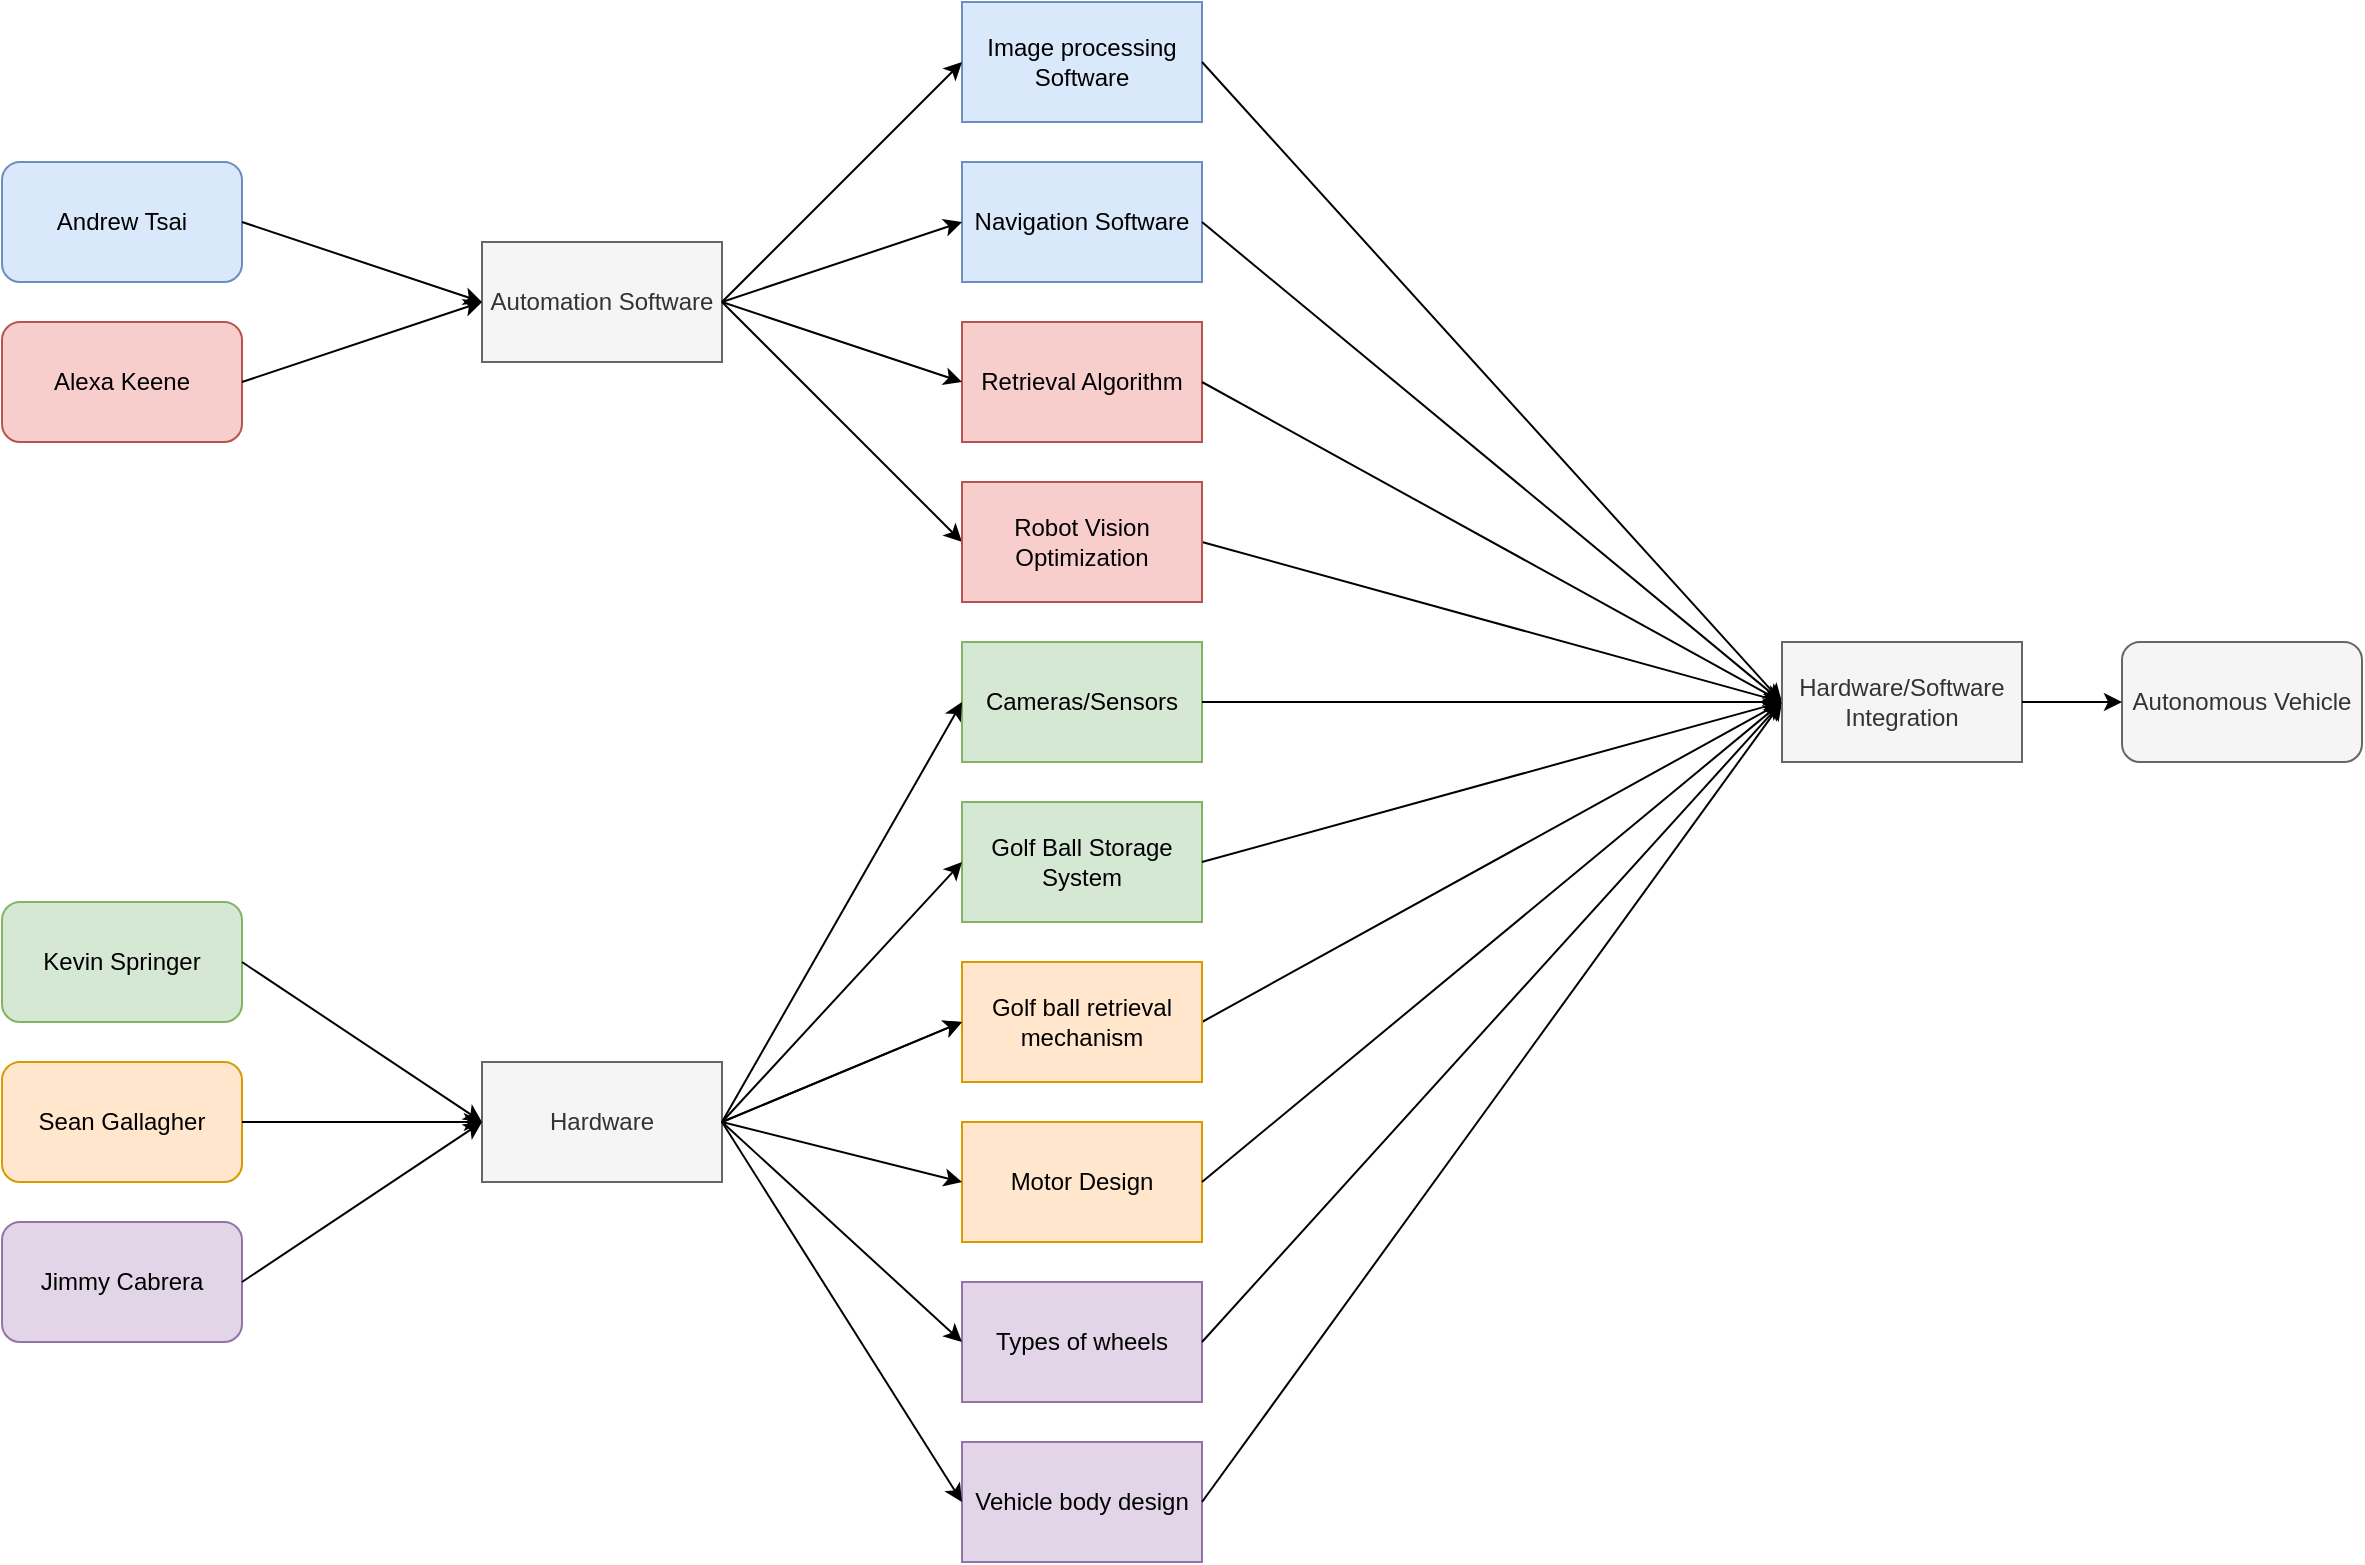 <mxfile version="14.4.2" type="github">
  <diagram id="fRH1L5c6rkyIjCtjcVHN" name="Page-1">
    <mxGraphModel dx="1673" dy="934" grid="1" gridSize="10" guides="1" tooltips="1" connect="1" arrows="1" fold="1" page="1" pageScale="1" pageWidth="850" pageHeight="1100" math="0" shadow="0">
      <root>
        <mxCell id="0" />
        <mxCell id="1" parent="0" />
        <mxCell id="Y8u-0-MN6DTjeWjltAM9-1" value="Sean Gallagher" style="rounded=1;whiteSpace=wrap;html=1;fillColor=#ffe6cc;strokeColor=#d79b00;" parent="1" vertex="1">
          <mxGeometry x="40" y="730" width="120" height="60" as="geometry" />
        </mxCell>
        <mxCell id="Y8u-0-MN6DTjeWjltAM9-2" value="Kevin Springer" style="rounded=1;whiteSpace=wrap;html=1;fillColor=#d5e8d4;strokeColor=#82b366;" parent="1" vertex="1">
          <mxGeometry x="40" y="650" width="120" height="60" as="geometry" />
        </mxCell>
        <mxCell id="Y8u-0-MN6DTjeWjltAM9-3" value="Alexa Keene" style="rounded=1;whiteSpace=wrap;html=1;fillColor=#f8cecc;strokeColor=#b85450;" parent="1" vertex="1">
          <mxGeometry x="40" y="360" width="120" height="60" as="geometry" />
        </mxCell>
        <mxCell id="Y8u-0-MN6DTjeWjltAM9-4" value="Andrew Tsai" style="rounded=1;whiteSpace=wrap;html=1;fillColor=#dae8fc;strokeColor=#6c8ebf;" parent="1" vertex="1">
          <mxGeometry x="40" y="280" width="120" height="60" as="geometry" />
        </mxCell>
        <mxCell id="Y8u-0-MN6DTjeWjltAM9-5" value="Jimmy Cabrera" style="rounded=1;whiteSpace=wrap;html=1;fillColor=#e1d5e7;strokeColor=#9673a6;" parent="1" vertex="1">
          <mxGeometry x="40" y="810" width="120" height="60" as="geometry" />
        </mxCell>
        <mxCell id="Y8u-0-MN6DTjeWjltAM9-7" value="Automation Software" style="rounded=0;whiteSpace=wrap;html=1;fillColor=#f5f5f5;strokeColor=#666666;fontColor=#333333;" parent="1" vertex="1">
          <mxGeometry x="280" y="320" width="120" height="60" as="geometry" />
        </mxCell>
        <mxCell id="Y8u-0-MN6DTjeWjltAM9-8" value="Hardware" style="rounded=0;whiteSpace=wrap;html=1;fillColor=#f5f5f5;strokeColor=#666666;fontColor=#333333;" parent="1" vertex="1">
          <mxGeometry x="280" y="730" width="120" height="60" as="geometry" />
        </mxCell>
        <mxCell id="Y8u-0-MN6DTjeWjltAM9-9" value="" style="endArrow=classic;html=1;exitX=1;exitY=0.5;exitDx=0;exitDy=0;entryX=0;entryY=0.5;entryDx=0;entryDy=0;" parent="1" source="Y8u-0-MN6DTjeWjltAM9-4" target="Y8u-0-MN6DTjeWjltAM9-7" edge="1">
          <mxGeometry width="50" height="50" relative="1" as="geometry">
            <mxPoint x="400" y="580" as="sourcePoint" />
            <mxPoint x="450" y="530" as="targetPoint" />
          </mxGeometry>
        </mxCell>
        <mxCell id="Y8u-0-MN6DTjeWjltAM9-10" value="" style="endArrow=classic;html=1;exitX=1;exitY=0.5;exitDx=0;exitDy=0;entryX=0;entryY=0.5;entryDx=0;entryDy=0;" parent="1" source="Y8u-0-MN6DTjeWjltAM9-3" target="Y8u-0-MN6DTjeWjltAM9-7" edge="1">
          <mxGeometry width="50" height="50" relative="1" as="geometry">
            <mxPoint x="400" y="580" as="sourcePoint" />
            <mxPoint x="450" y="530" as="targetPoint" />
          </mxGeometry>
        </mxCell>
        <mxCell id="Y8u-0-MN6DTjeWjltAM9-11" value="" style="endArrow=classic;html=1;exitX=1;exitY=0.5;exitDx=0;exitDy=0;entryX=0;entryY=0.5;entryDx=0;entryDy=0;" parent="1" source="Y8u-0-MN6DTjeWjltAM9-2" target="Y8u-0-MN6DTjeWjltAM9-8" edge="1">
          <mxGeometry width="50" height="50" relative="1" as="geometry">
            <mxPoint x="400" y="580" as="sourcePoint" />
            <mxPoint x="450" y="530" as="targetPoint" />
          </mxGeometry>
        </mxCell>
        <mxCell id="Y8u-0-MN6DTjeWjltAM9-12" value="" style="endArrow=classic;html=1;exitX=1;exitY=0.5;exitDx=0;exitDy=0;entryX=0;entryY=0.5;entryDx=0;entryDy=0;" parent="1" source="Y8u-0-MN6DTjeWjltAM9-1" target="Y8u-0-MN6DTjeWjltAM9-8" edge="1">
          <mxGeometry width="50" height="50" relative="1" as="geometry">
            <mxPoint x="400" y="580" as="sourcePoint" />
            <mxPoint x="450" y="530" as="targetPoint" />
          </mxGeometry>
        </mxCell>
        <mxCell id="Y8u-0-MN6DTjeWjltAM9-13" value="" style="endArrow=classic;html=1;exitX=1;exitY=0.5;exitDx=0;exitDy=0;entryX=0;entryY=0.5;entryDx=0;entryDy=0;" parent="1" source="Y8u-0-MN6DTjeWjltAM9-5" target="Y8u-0-MN6DTjeWjltAM9-8" edge="1">
          <mxGeometry width="50" height="50" relative="1" as="geometry">
            <mxPoint x="400" y="580" as="sourcePoint" />
            <mxPoint x="450" y="530" as="targetPoint" />
          </mxGeometry>
        </mxCell>
        <mxCell id="Y8u-0-MN6DTjeWjltAM9-16" value="Navigation Software" style="rounded=0;whiteSpace=wrap;html=1;fillColor=#dae8fc;strokeColor=#6c8ebf;" parent="1" vertex="1">
          <mxGeometry x="520" y="280" width="120" height="60" as="geometry" />
        </mxCell>
        <mxCell id="Y8u-0-MN6DTjeWjltAM9-17" value="Image processing Software" style="rounded=0;whiteSpace=wrap;html=1;fillColor=#dae8fc;strokeColor=#6c8ebf;" parent="1" vertex="1">
          <mxGeometry x="520" y="200" width="120" height="60" as="geometry" />
        </mxCell>
        <mxCell id="Y8u-0-MN6DTjeWjltAM9-18" value="Retrieval Algorithm" style="rounded=0;whiteSpace=wrap;html=1;fillColor=#f8cecc;strokeColor=#b85450;" parent="1" vertex="1">
          <mxGeometry x="520" y="360" width="120" height="60" as="geometry" />
        </mxCell>
        <mxCell id="Y8u-0-MN6DTjeWjltAM9-19" value="Cameras/Sensors" style="rounded=0;whiteSpace=wrap;html=1;fillColor=#d5e8d4;strokeColor=#82b366;" parent="1" vertex="1">
          <mxGeometry x="520" y="520" width="120" height="60" as="geometry" />
        </mxCell>
        <mxCell id="Y8u-0-MN6DTjeWjltAM9-20" value="Types of wheels" style="rounded=0;whiteSpace=wrap;html=1;fillColor=#e1d5e7;strokeColor=#9673a6;" parent="1" vertex="1">
          <mxGeometry x="520" y="840" width="120" height="60" as="geometry" />
        </mxCell>
        <mxCell id="Y8u-0-MN6DTjeWjltAM9-21" value="Vehicle body design" style="rounded=0;whiteSpace=wrap;html=1;fillColor=#e1d5e7;strokeColor=#9673a6;" parent="1" vertex="1">
          <mxGeometry x="520" y="920" width="120" height="60" as="geometry" />
        </mxCell>
        <mxCell id="Y8u-0-MN6DTjeWjltAM9-23" value="Golf Ball Storage System" style="rounded=0;whiteSpace=wrap;html=1;fillColor=#d5e8d4;strokeColor=#82b366;" parent="1" vertex="1">
          <mxGeometry x="520" y="600" width="120" height="60" as="geometry" />
        </mxCell>
        <mxCell id="q-G2MEu79OpjG97HDevv-2" value="" style="endArrow=classic;html=1;exitX=1;exitY=0.5;exitDx=0;exitDy=0;entryX=0;entryY=0.5;entryDx=0;entryDy=0;" parent="1" source="Y8u-0-MN6DTjeWjltAM9-8" target="Y8u-0-MN6DTjeWjltAM9-23" edge="1">
          <mxGeometry width="50" height="50" relative="1" as="geometry">
            <mxPoint x="700" y="550" as="sourcePoint" />
            <mxPoint x="750" y="500" as="targetPoint" />
          </mxGeometry>
        </mxCell>
        <mxCell id="q-G2MEu79OpjG97HDevv-3" value="" style="endArrow=classic;html=1;entryX=0;entryY=0.5;entryDx=0;entryDy=0;exitX=1;exitY=0.5;exitDx=0;exitDy=0;" parent="1" target="Y8u-0-MN6DTjeWjltAM9-22" edge="1" source="Y8u-0-MN6DTjeWjltAM9-8">
          <mxGeometry width="50" height="50" relative="1" as="geometry">
            <mxPoint x="400" y="630" as="sourcePoint" />
            <mxPoint x="750" y="500" as="targetPoint" />
          </mxGeometry>
        </mxCell>
        <mxCell id="q-G2MEu79OpjG97HDevv-5" value="" style="endArrow=classic;html=1;exitX=1;exitY=0.5;exitDx=0;exitDy=0;entryX=0;entryY=0.5;entryDx=0;entryDy=0;" parent="1" source="Y8u-0-MN6DTjeWjltAM9-8" target="Y8u-0-MN6DTjeWjltAM9-19" edge="1">
          <mxGeometry width="50" height="50" relative="1" as="geometry">
            <mxPoint x="700" y="550" as="sourcePoint" />
            <mxPoint x="750" y="500" as="targetPoint" />
          </mxGeometry>
        </mxCell>
        <mxCell id="q-G2MEu79OpjG97HDevv-6" value="" style="endArrow=classic;html=1;exitX=1;exitY=0.5;exitDx=0;exitDy=0;entryX=0;entryY=0.5;entryDx=0;entryDy=0;" parent="1" source="Y8u-0-MN6DTjeWjltAM9-8" target="Y8u-0-MN6DTjeWjltAM9-20" edge="1">
          <mxGeometry width="50" height="50" relative="1" as="geometry">
            <mxPoint x="700" y="550" as="sourcePoint" />
            <mxPoint x="750" y="500" as="targetPoint" />
          </mxGeometry>
        </mxCell>
        <mxCell id="q-G2MEu79OpjG97HDevv-8" value="" style="endArrow=classic;html=1;entryX=0;entryY=0.5;entryDx=0;entryDy=0;exitX=1;exitY=0.5;exitDx=0;exitDy=0;" parent="1" target="oWBxFgoI9sPT_bMTCYpN-3" edge="1" source="Y8u-0-MN6DTjeWjltAM9-7">
          <mxGeometry width="50" height="50" relative="1" as="geometry">
            <mxPoint x="400" y="280" as="sourcePoint" />
            <mxPoint x="520" y="440" as="targetPoint" />
          </mxGeometry>
        </mxCell>
        <mxCell id="q-G2MEu79OpjG97HDevv-9" value="" style="endArrow=classic;html=1;entryX=0;entryY=0.5;entryDx=0;entryDy=0;exitX=1;exitY=0.5;exitDx=0;exitDy=0;" parent="1" target="Y8u-0-MN6DTjeWjltAM9-17" edge="1" source="Y8u-0-MN6DTjeWjltAM9-7">
          <mxGeometry width="50" height="50" relative="1" as="geometry">
            <mxPoint x="400" y="280" as="sourcePoint" />
            <mxPoint x="750" y="500" as="targetPoint" />
          </mxGeometry>
        </mxCell>
        <mxCell id="q-G2MEu79OpjG97HDevv-10" value="" style="endArrow=classic;html=1;entryX=0;entryY=0.5;entryDx=0;entryDy=0;exitX=1;exitY=0.5;exitDx=0;exitDy=0;" parent="1" target="Y8u-0-MN6DTjeWjltAM9-16" edge="1" source="Y8u-0-MN6DTjeWjltAM9-7">
          <mxGeometry width="50" height="50" relative="1" as="geometry">
            <mxPoint x="400" y="280" as="sourcePoint" />
            <mxPoint x="750" y="500" as="targetPoint" />
          </mxGeometry>
        </mxCell>
        <mxCell id="q-G2MEu79OpjG97HDevv-11" value="" style="endArrow=classic;html=1;exitX=1;exitY=0.5;exitDx=0;exitDy=0;entryX=0;entryY=0.5;entryDx=0;entryDy=0;" parent="1" source="Y8u-0-MN6DTjeWjltAM9-7" target="Y8u-0-MN6DTjeWjltAM9-18" edge="1">
          <mxGeometry width="50" height="50" relative="1" as="geometry">
            <mxPoint x="700" y="550" as="sourcePoint" />
            <mxPoint x="750" y="500" as="targetPoint" />
          </mxGeometry>
        </mxCell>
        <mxCell id="q-G2MEu79OpjG97HDevv-15" value="" style="endArrow=classic;html=1;exitX=1;exitY=0.5;exitDx=0;exitDy=0;" parent="1" source="Y8u-0-MN6DTjeWjltAM9-23" edge="1">
          <mxGeometry width="50" height="50" relative="1" as="geometry">
            <mxPoint x="700" y="550" as="sourcePoint" />
            <mxPoint x="930" y="550" as="targetPoint" />
          </mxGeometry>
        </mxCell>
        <mxCell id="q-G2MEu79OpjG97HDevv-16" value="" style="endArrow=classic;html=1;exitX=1;exitY=0.5;exitDx=0;exitDy=0;" parent="1" source="Y8u-0-MN6DTjeWjltAM9-22" edge="1">
          <mxGeometry width="50" height="50" relative="1" as="geometry">
            <mxPoint x="700" y="550" as="sourcePoint" />
            <mxPoint x="930" y="550" as="targetPoint" />
          </mxGeometry>
        </mxCell>
        <mxCell id="q-G2MEu79OpjG97HDevv-17" value="" style="endArrow=classic;html=1;exitX=1;exitY=0.5;exitDx=0;exitDy=0;entryX=0;entryY=0.5;entryDx=0;entryDy=0;" parent="1" source="Y8u-0-MN6DTjeWjltAM9-21" target="oWBxFgoI9sPT_bMTCYpN-5" edge="1">
          <mxGeometry width="50" height="50" relative="1" as="geometry">
            <mxPoint x="700" y="550" as="sourcePoint" />
            <mxPoint x="930.0" y="490.0" as="targetPoint" />
          </mxGeometry>
        </mxCell>
        <mxCell id="q-G2MEu79OpjG97HDevv-18" value="" style="endArrow=classic;html=1;exitX=1;exitY=0.5;exitDx=0;exitDy=0;entryX=0;entryY=0.5;entryDx=0;entryDy=0;" parent="1" source="Y8u-0-MN6DTjeWjltAM9-19" edge="1" target="oWBxFgoI9sPT_bMTCYpN-5">
          <mxGeometry width="50" height="50" relative="1" as="geometry">
            <mxPoint x="700" y="550" as="sourcePoint" />
            <mxPoint x="920" y="550" as="targetPoint" />
          </mxGeometry>
        </mxCell>
        <mxCell id="q-G2MEu79OpjG97HDevv-19" value="" style="endArrow=classic;html=1;exitX=1;exitY=0.5;exitDx=0;exitDy=0;" parent="1" source="Y8u-0-MN6DTjeWjltAM9-20" edge="1">
          <mxGeometry width="50" height="50" relative="1" as="geometry">
            <mxPoint x="700" y="550" as="sourcePoint" />
            <mxPoint x="930" y="550" as="targetPoint" />
          </mxGeometry>
        </mxCell>
        <mxCell id="q-G2MEu79OpjG97HDevv-20" value="" style="endArrow=classic;html=1;exitX=1;exitY=0.5;exitDx=0;exitDy=0;" parent="1" source="oWBxFgoI9sPT_bMTCYpN-3" edge="1">
          <mxGeometry width="50" height="50" relative="1" as="geometry">
            <mxPoint x="640" y="500" as="sourcePoint" />
            <mxPoint x="930" y="550" as="targetPoint" />
          </mxGeometry>
        </mxCell>
        <mxCell id="q-G2MEu79OpjG97HDevv-21" value="" style="endArrow=classic;html=1;exitX=1;exitY=0.5;exitDx=0;exitDy=0;entryX=0;entryY=0.5;entryDx=0;entryDy=0;" parent="1" source="Y8u-0-MN6DTjeWjltAM9-17" target="oWBxFgoI9sPT_bMTCYpN-5" edge="1">
          <mxGeometry width="50" height="50" relative="1" as="geometry">
            <mxPoint x="700" y="550" as="sourcePoint" />
            <mxPoint x="930.0" y="490.0" as="targetPoint" />
          </mxGeometry>
        </mxCell>
        <mxCell id="q-G2MEu79OpjG97HDevv-22" value="" style="endArrow=classic;html=1;exitX=1;exitY=0.5;exitDx=0;exitDy=0;entryX=0;entryY=0.5;entryDx=0;entryDy=0;" parent="1" source="Y8u-0-MN6DTjeWjltAM9-16" target="oWBxFgoI9sPT_bMTCYpN-5" edge="1">
          <mxGeometry width="50" height="50" relative="1" as="geometry">
            <mxPoint x="700" y="550" as="sourcePoint" />
            <mxPoint x="930.0" y="490.0" as="targetPoint" />
          </mxGeometry>
        </mxCell>
        <mxCell id="q-G2MEu79OpjG97HDevv-23" value="" style="endArrow=classic;html=1;exitX=1;exitY=0.5;exitDx=0;exitDy=0;entryX=0;entryY=0.5;entryDx=0;entryDy=0;" parent="1" source="Y8u-0-MN6DTjeWjltAM9-18" edge="1" target="oWBxFgoI9sPT_bMTCYpN-5">
          <mxGeometry width="50" height="50" relative="1" as="geometry">
            <mxPoint x="700" y="550" as="sourcePoint" />
            <mxPoint x="930" y="490" as="targetPoint" />
          </mxGeometry>
        </mxCell>
        <mxCell id="oWBxFgoI9sPT_bMTCYpN-3" value="Robot Vision Optimization" style="rounded=0;whiteSpace=wrap;html=1;fillColor=#f8cecc;strokeColor=#b85450;" vertex="1" parent="1">
          <mxGeometry x="520" y="440" width="120" height="60" as="geometry" />
        </mxCell>
        <mxCell id="oWBxFgoI9sPT_bMTCYpN-5" value="Hardware/Software Integration" style="rounded=0;whiteSpace=wrap;html=1;fillColor=#f5f5f5;strokeColor=#666666;fontColor=#333333;" vertex="1" parent="1">
          <mxGeometry x="930" y="520" width="120" height="60" as="geometry" />
        </mxCell>
        <mxCell id="oWBxFgoI9sPT_bMTCYpN-7" value="Autonomous Vehicle" style="rounded=1;whiteSpace=wrap;html=1;fillColor=#f5f5f5;strokeColor=#666666;fontColor=#333333;" vertex="1" parent="1">
          <mxGeometry x="1100" y="520" width="120" height="60" as="geometry" />
        </mxCell>
        <mxCell id="oWBxFgoI9sPT_bMTCYpN-8" value="" style="endArrow=classic;html=1;exitX=1;exitY=0.5;exitDx=0;exitDy=0;entryX=0;entryY=0.5;entryDx=0;entryDy=0;" edge="1" parent="1" source="oWBxFgoI9sPT_bMTCYpN-5" target="oWBxFgoI9sPT_bMTCYpN-7">
          <mxGeometry width="50" height="50" relative="1" as="geometry">
            <mxPoint x="400" y="510" as="sourcePoint" />
            <mxPoint x="450" y="460" as="targetPoint" />
          </mxGeometry>
        </mxCell>
        <mxCell id="oWBxFgoI9sPT_bMTCYpN-9" value="Motor Design" style="rounded=0;whiteSpace=wrap;html=1;fillColor=#ffe6cc;strokeColor=#d79b00;" vertex="1" parent="1">
          <mxGeometry x="520" y="760" width="120" height="60" as="geometry" />
        </mxCell>
        <mxCell id="Y8u-0-MN6DTjeWjltAM9-22" value="Golf ball retrieval mechanism" style="rounded=0;whiteSpace=wrap;html=1;fillColor=#ffe6cc;strokeColor=#d79b00;" parent="1" vertex="1">
          <mxGeometry x="520" y="680" width="120" height="60" as="geometry" />
        </mxCell>
        <mxCell id="oWBxFgoI9sPT_bMTCYpN-10" value="" style="endArrow=classic;html=1;exitX=1;exitY=0.5;exitDx=0;exitDy=0;entryX=0;entryY=0.5;entryDx=0;entryDy=0;" edge="1" parent="1" source="Y8u-0-MN6DTjeWjltAM9-8" target="Y8u-0-MN6DTjeWjltAM9-22">
          <mxGeometry width="50" height="50" relative="1" as="geometry">
            <mxPoint x="400" y="630.0" as="sourcePoint" />
            <mxPoint x="830.0" y="810.0" as="targetPoint" />
          </mxGeometry>
        </mxCell>
        <mxCell id="oWBxFgoI9sPT_bMTCYpN-12" value="" style="endArrow=classic;html=1;entryX=0;entryY=0.5;entryDx=0;entryDy=0;exitX=1;exitY=0.5;exitDx=0;exitDy=0;" edge="1" parent="1" source="Y8u-0-MN6DTjeWjltAM9-8" target="Y8u-0-MN6DTjeWjltAM9-21">
          <mxGeometry width="50" height="50" relative="1" as="geometry">
            <mxPoint x="400" y="630" as="sourcePoint" />
            <mxPoint x="690" y="580" as="targetPoint" />
          </mxGeometry>
        </mxCell>
        <mxCell id="oWBxFgoI9sPT_bMTCYpN-13" value="" style="endArrow=classic;html=1;exitX=1;exitY=0.5;exitDx=0;exitDy=0;entryX=0;entryY=0.5;entryDx=0;entryDy=0;" edge="1" parent="1" source="oWBxFgoI9sPT_bMTCYpN-9" target="oWBxFgoI9sPT_bMTCYpN-5">
          <mxGeometry width="50" height="50" relative="1" as="geometry">
            <mxPoint x="640" y="630" as="sourcePoint" />
            <mxPoint x="690" y="580" as="targetPoint" />
          </mxGeometry>
        </mxCell>
        <mxCell id="oWBxFgoI9sPT_bMTCYpN-14" value="" style="endArrow=classic;html=1;entryX=0;entryY=0.5;entryDx=0;entryDy=0;exitX=1;exitY=0.5;exitDx=0;exitDy=0;" edge="1" parent="1" source="Y8u-0-MN6DTjeWjltAM9-8" target="oWBxFgoI9sPT_bMTCYpN-9">
          <mxGeometry width="50" height="50" relative="1" as="geometry">
            <mxPoint x="400" y="630" as="sourcePoint" />
            <mxPoint x="690" y="580" as="targetPoint" />
          </mxGeometry>
        </mxCell>
      </root>
    </mxGraphModel>
  </diagram>
</mxfile>
